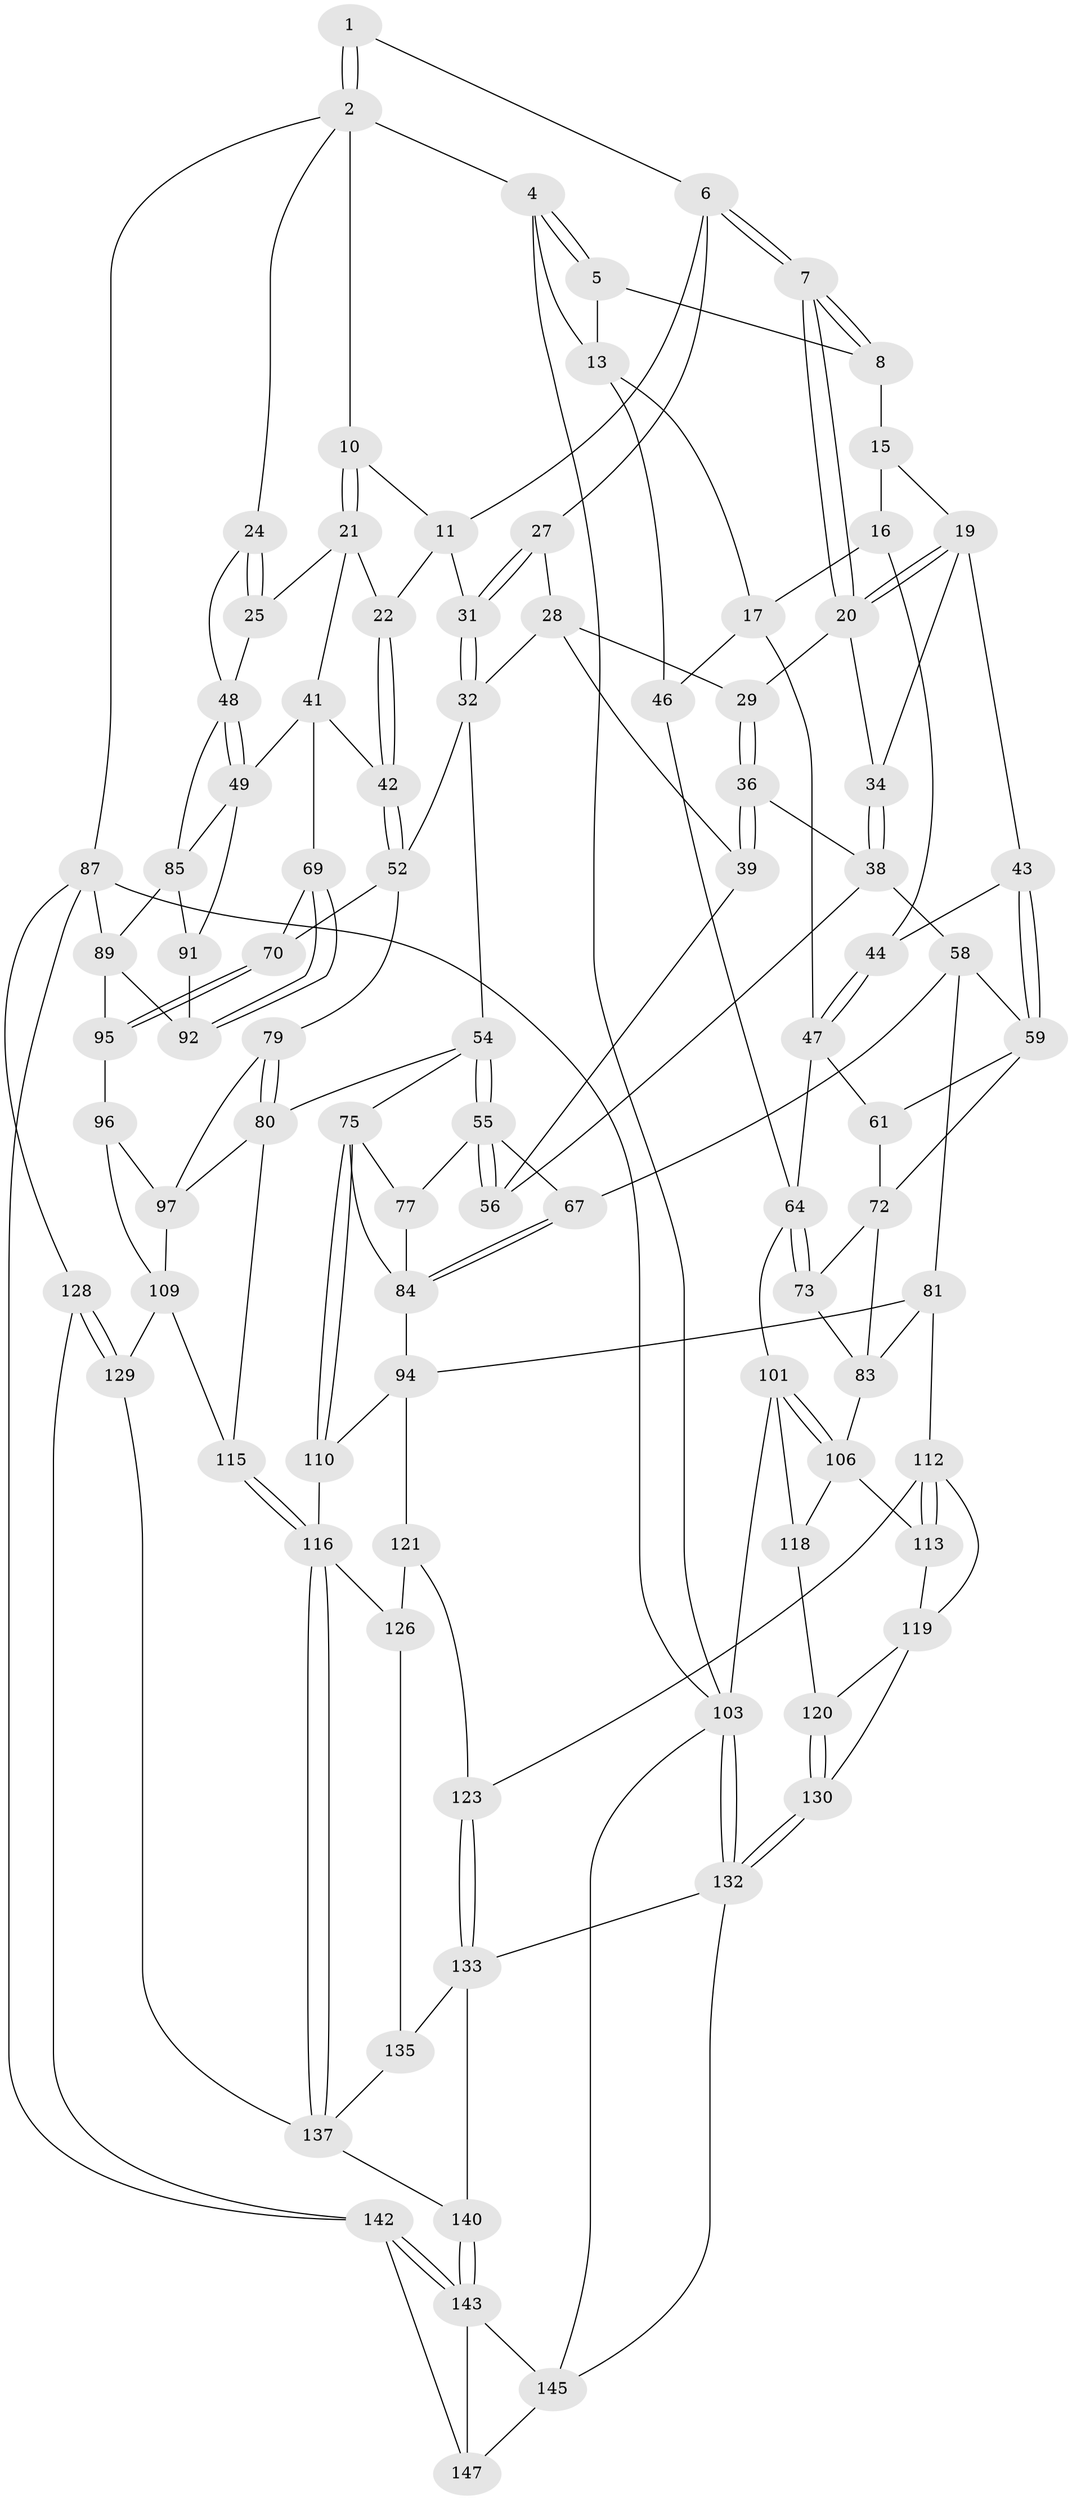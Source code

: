 // Generated by graph-tools (version 1.1) at 2025/24/03/03/25 07:24:32]
// undirected, 92 vertices, 199 edges
graph export_dot {
graph [start="1"]
  node [color=gray90,style=filled];
  1 [pos="+0.44644828673395703+0"];
  2 [pos="+0.9699107255094551+0",super="+3"];
  4 [pos="+0+0"];
  5 [pos="+0+0",super="+9"];
  6 [pos="+0.43326621124419634+0",super="+12"];
  7 [pos="+0.3069729269686413+0.10272158415496774"];
  8 [pos="+0.1402395758754917+0.06004079092501462"];
  10 [pos="+0.7967228605454515+0"];
  11 [pos="+0.659374875709126+0.08451106565538817",super="+23"];
  13 [pos="+0.06408430189081143+0.15543611694543924",super="+14"];
  15 [pos="+0.142660871711042+0.07341688652949276",super="+18"];
  16 [pos="+0.11355182227188482+0.20759372764977346",super="+40"];
  17 [pos="+0.0722660085772198+0.21181792518053458",super="+45"];
  19 [pos="+0.2758499377379912+0.16971321966176192",super="+35"];
  20 [pos="+0.3066443658202221+0.137350890480986",super="+30"];
  21 [pos="+0.7190459799766669+0.195293833595894",super="+26"];
  22 [pos="+0.6977512401570495+0.20026312827611686"];
  24 [pos="+1+0"];
  25 [pos="+0.7861991749285492+0.22085648697505672"];
  27 [pos="+0.5138111103746383+0.1229139232187337"];
  28 [pos="+0.5118767423756123+0.12610073666572183",super="+33"];
  29 [pos="+0.374609934874897+0.19159198791599383"];
  31 [pos="+0.6323724059214298+0.20712507604928784"];
  32 [pos="+0.6093363777137113+0.2809434365419285",super="+53"];
  34 [pos="+0.32273923500974405+0.29960713194127286"];
  36 [pos="+0.37852632677668263+0.19882409499519302",super="+37"];
  38 [pos="+0.326786803644587+0.3084130081212912",super="+57"];
  39 [pos="+0.4558930837421174+0.26031969096078167",super="+51"];
  41 [pos="+0.748456435478429+0.3327580502797512",super="+50"];
  42 [pos="+0.7184857198085074+0.33599110307301483"];
  43 [pos="+0.21147247842855488+0.30058819443638307"];
  44 [pos="+0.18550747067000828+0.2677628108749391"];
  46 [pos="+0+0.23523730376913937"];
  47 [pos="+0.07935830266726+0.31684941504618275",super="+62"];
  48 [pos="+0.8631666483323556+0.30879825512931475",super="+63"];
  49 [pos="+0.8382861493864852+0.36960075649260665",super="+86"];
  52 [pos="+0.6487143032689183+0.3536051920191732",super="+71"];
  54 [pos="+0.4934871928863819+0.34681271919955026",super="+74"];
  55 [pos="+0.4896793394783602+0.3458115251183278",super="+66"];
  56 [pos="+0.46353050880657926+0.31470345243204195"];
  58 [pos="+0.30471211916182755+0.35780323588672874",super="+68"];
  59 [pos="+0.23329333651006925+0.3635336863020073",super="+60"];
  61 [pos="+0.11054163581774754+0.3568582116256716"];
  64 [pos="+0+0.4436983244663927",super="+65"];
  67 [pos="+0.3452434918093755+0.4075323727972966"];
  69 [pos="+0.8065983568362527+0.4298449794398775"];
  70 [pos="+0.7716050341591942+0.4520506712929205"];
  72 [pos="+0.09242453628434384+0.41215474703311017",super="+78"];
  73 [pos="+0.027210448047918123+0.4512033385338147"];
  75 [pos="+0.5031311667131118+0.5286183235054464",super="+76"];
  77 [pos="+0.44230686882361586+0.4254737299141653"];
  79 [pos="+0.6315855681668696+0.46455123990234815"];
  80 [pos="+0.5536070917259834+0.5152943233948521",super="+108"];
  81 [pos="+0.30230800291181364+0.5450766877088622",super="+82"];
  83 [pos="+0.1938683208807936+0.5181163650235142",super="+105"];
  84 [pos="+0.3970448722216874+0.44350003873612376",super="+93"];
  85 [pos="+1+0.22345261502271824",super="+90"];
  87 [pos="+1+1",super="+88"];
  89 [pos="+1+0.6812831822256847",super="+98"];
  91 [pos="+0.9466382648898667+0.4785991132546045"];
  92 [pos="+0.8549312497757067+0.5118528147723697"];
  94 [pos="+0.3189294711159895+0.5467587954598917",super="+111"];
  95 [pos="+0.766380051879474+0.45999833986691085",super="+99"];
  96 [pos="+0.7520635120292902+0.47183138517634776",super="+100"];
  97 [pos="+0.6989240032607715+0.5069805589289754",super="+107"];
  101 [pos="+0+0.5036972986478668",super="+102"];
  103 [pos="+0+1",super="+104"];
  106 [pos="+0.0593263265351736+0.5437981264843895",super="+114"];
  109 [pos="+0.7731880122947441+0.6263982998699315",super="+125"];
  110 [pos="+0.45492271034950615+0.5959766315101998"];
  112 [pos="+0.2222913767863248+0.5797266325426554",super="+124"];
  113 [pos="+0.08562271913673829+0.597570081986794"];
  115 [pos="+0.5917814504247046+0.7203332594187355"];
  116 [pos="+0.5649522639370955+0.7417730799755942",super="+117"];
  118 [pos="+0+0.6043333653882514"];
  119 [pos="+0.06724388580021068+0.6420358061417482",super="+127"];
  120 [pos="+0.02247029929400808+0.6605230138869069"];
  121 [pos="+0.39414875534773736+0.6369392277856969",super="+122"];
  123 [pos="+0.2588815741487405+0.6560161364524215"];
  126 [pos="+0.4239900064652417+0.702443521599069",super="+131"];
  128 [pos="+1+1",super="+141"];
  129 [pos="+0.8766683790879184+0.8880795117337699",super="+139"];
  130 [pos="+0.10143587901073842+0.7796196056519878"];
  132 [pos="+0.09646094606499872+0.809830744115992",super="+134"];
  133 [pos="+0.21368051601542842+0.8535437129378884",super="+136"];
  135 [pos="+0.3487037092517759+0.7502629377603452"];
  137 [pos="+0.5606470955552111+0.757697624414743",super="+138"];
  140 [pos="+0.4018577330526763+0.9003185177849965"];
  142 [pos="+0.48065635745400553+0.9950562245453928",super="+148"];
  143 [pos="+0.4038185830201589+0.9064243747724414",super="+144"];
  145 [pos="+0.20080997360478997+0.8811211319697173",super="+146"];
  147 [pos="+0.295546441095357+1"];
  1 -- 2;
  1 -- 2;
  1 -- 6;
  2 -- 10;
  2 -- 24;
  2 -- 4;
  2 -- 87;
  4 -- 5;
  4 -- 5;
  4 -- 13;
  4 -- 103;
  5 -- 8;
  5 -- 13;
  6 -- 7;
  6 -- 7;
  6 -- 27;
  6 -- 11;
  7 -- 8;
  7 -- 8;
  7 -- 20;
  7 -- 20;
  8 -- 15;
  10 -- 11;
  10 -- 21;
  10 -- 21;
  11 -- 22;
  11 -- 31;
  13 -- 17;
  13 -- 46;
  15 -- 16 [weight=2];
  15 -- 19;
  16 -- 17;
  16 -- 44;
  17 -- 46;
  17 -- 47;
  19 -- 20;
  19 -- 20;
  19 -- 43;
  19 -- 34;
  20 -- 34;
  20 -- 29;
  21 -- 22;
  21 -- 25;
  21 -- 41;
  22 -- 42;
  22 -- 42;
  24 -- 25;
  24 -- 25;
  24 -- 48;
  25 -- 48;
  27 -- 28;
  27 -- 31;
  27 -- 31;
  28 -- 29;
  28 -- 32;
  28 -- 39;
  29 -- 36;
  29 -- 36;
  31 -- 32;
  31 -- 32;
  32 -- 52;
  32 -- 54;
  34 -- 38;
  34 -- 38;
  36 -- 39 [weight=2];
  36 -- 39;
  36 -- 38;
  38 -- 56;
  38 -- 58;
  39 -- 56;
  41 -- 42;
  41 -- 69;
  41 -- 49;
  42 -- 52;
  42 -- 52;
  43 -- 44;
  43 -- 59;
  43 -- 59;
  44 -- 47;
  44 -- 47;
  46 -- 64;
  47 -- 64;
  47 -- 61;
  48 -- 49;
  48 -- 49;
  48 -- 85;
  49 -- 91;
  49 -- 85;
  52 -- 70;
  52 -- 79;
  54 -- 55;
  54 -- 55;
  54 -- 80;
  54 -- 75;
  55 -- 56;
  55 -- 56;
  55 -- 67;
  55 -- 77;
  58 -- 59;
  58 -- 81;
  58 -- 67;
  59 -- 61;
  59 -- 72;
  61 -- 72;
  64 -- 73;
  64 -- 73;
  64 -- 101;
  67 -- 84;
  67 -- 84;
  69 -- 70;
  69 -- 92;
  69 -- 92;
  70 -- 95;
  70 -- 95;
  72 -- 73;
  72 -- 83;
  73 -- 83;
  75 -- 110;
  75 -- 110;
  75 -- 84;
  75 -- 77;
  77 -- 84;
  79 -- 80;
  79 -- 80;
  79 -- 97;
  80 -- 115;
  80 -- 97;
  81 -- 94;
  81 -- 112;
  81 -- 83;
  83 -- 106;
  84 -- 94;
  85 -- 89;
  85 -- 91;
  87 -- 128;
  87 -- 89;
  87 -- 142;
  87 -- 103;
  89 -- 92;
  89 -- 95;
  91 -- 92;
  94 -- 110;
  94 -- 121;
  95 -- 96 [weight=2];
  96 -- 97;
  96 -- 109;
  97 -- 109;
  101 -- 106;
  101 -- 106;
  101 -- 118;
  101 -- 103;
  103 -- 132;
  103 -- 132;
  103 -- 145;
  106 -- 113;
  106 -- 118;
  109 -- 129;
  109 -- 115;
  110 -- 116;
  112 -- 113;
  112 -- 113;
  112 -- 123;
  112 -- 119;
  113 -- 119;
  115 -- 116;
  115 -- 116;
  116 -- 137;
  116 -- 137;
  116 -- 126;
  118 -- 120;
  119 -- 120;
  119 -- 130;
  120 -- 130;
  120 -- 130;
  121 -- 126 [weight=2];
  121 -- 123;
  123 -- 133;
  123 -- 133;
  126 -- 135;
  128 -- 129 [weight=2];
  128 -- 129;
  128 -- 142;
  129 -- 137;
  130 -- 132;
  130 -- 132;
  132 -- 145;
  132 -- 133;
  133 -- 140;
  133 -- 135;
  135 -- 137;
  137 -- 140;
  140 -- 143;
  140 -- 143;
  142 -- 143;
  142 -- 143;
  142 -- 147;
  143 -- 145;
  143 -- 147;
  145 -- 147;
}
